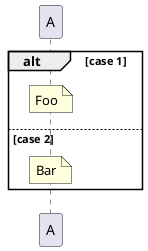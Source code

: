 {
  "sha1": "2h8ygf3n0vm7mldr0cdmcjnga3ao84p",
  "insertion": {
    "when": "2024-05-30T20:48:19.994Z",
    "url": "https://forum.plantuml.net/9861/teoz-group-header-overlaps-note",
    "user": "plantuml@gmail.com"
  }
}
@startuml
!pragma teoz true
participant A
alt case 1
    note over A: Foo
else case 2
    note over A: Bar
end opt
@enduml
